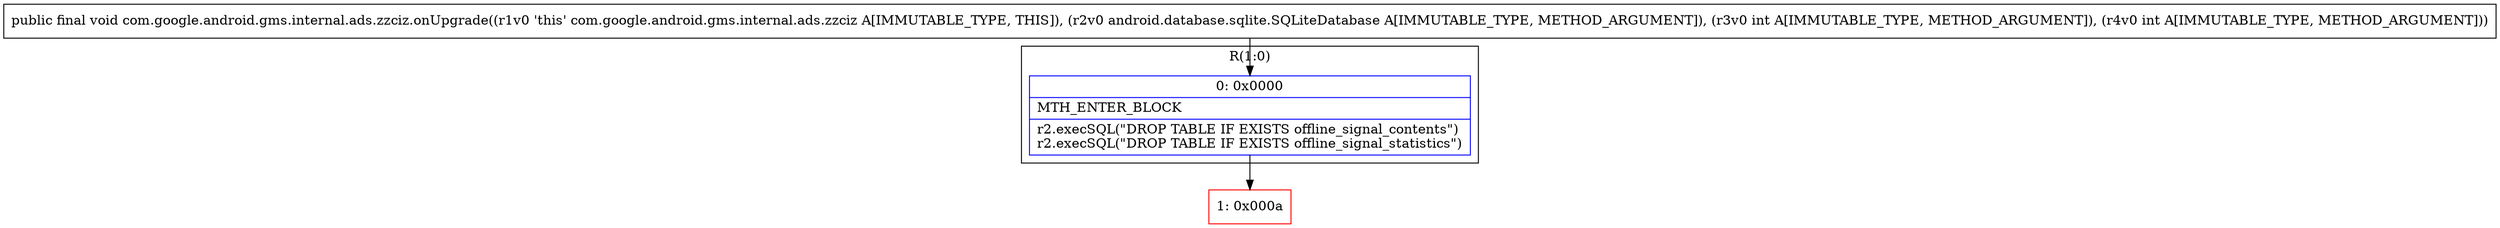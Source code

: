 digraph "CFG forcom.google.android.gms.internal.ads.zzciz.onUpgrade(Landroid\/database\/sqlite\/SQLiteDatabase;II)V" {
subgraph cluster_Region_1774347446 {
label = "R(1:0)";
node [shape=record,color=blue];
Node_0 [shape=record,label="{0\:\ 0x0000|MTH_ENTER_BLOCK\l|r2.execSQL(\"DROP TABLE IF EXISTS offline_signal_contents\")\lr2.execSQL(\"DROP TABLE IF EXISTS offline_signal_statistics\")\l}"];
}
Node_1 [shape=record,color=red,label="{1\:\ 0x000a}"];
MethodNode[shape=record,label="{public final void com.google.android.gms.internal.ads.zzciz.onUpgrade((r1v0 'this' com.google.android.gms.internal.ads.zzciz A[IMMUTABLE_TYPE, THIS]), (r2v0 android.database.sqlite.SQLiteDatabase A[IMMUTABLE_TYPE, METHOD_ARGUMENT]), (r3v0 int A[IMMUTABLE_TYPE, METHOD_ARGUMENT]), (r4v0 int A[IMMUTABLE_TYPE, METHOD_ARGUMENT])) }"];
MethodNode -> Node_0;
Node_0 -> Node_1;
}

